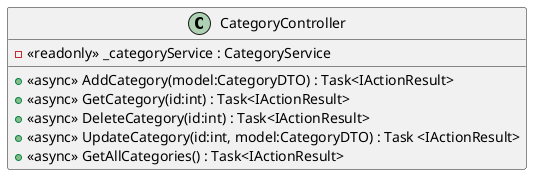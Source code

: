 @startuml
class CategoryController {
- <<readonly>> _categoryService : CategoryService
+ <<async>> AddCategory(model:CategoryDTO) : Task<IActionResult>
+ <<async>> GetCategory(id:int) : Task<IActionResult>
+ <<async>> DeleteCategory(id:int) : Task<IActionResult>
+ <<async>> UpdateCategory(id:int, model:CategoryDTO) : Task <IActionResult>
+ <<async>> GetAllCategories() : Task<IActionResult>
}
@enduml
